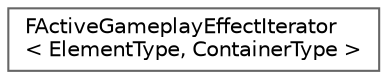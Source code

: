 digraph "Graphical Class Hierarchy"
{
 // INTERACTIVE_SVG=YES
 // LATEX_PDF_SIZE
  bgcolor="transparent";
  edge [fontname=Helvetica,fontsize=10,labelfontname=Helvetica,labelfontsize=10];
  node [fontname=Helvetica,fontsize=10,shape=box,height=0.2,width=0.4];
  rankdir="LR";
  Node0 [id="Node000000",label="FActiveGameplayEffectIterator\l\< ElementType, ContainerType \>",height=0.2,width=0.4,color="grey40", fillcolor="white", style="filled",URL="$da/d17/classFActiveGameplayEffectIterator.html",tooltip=" "];
}
